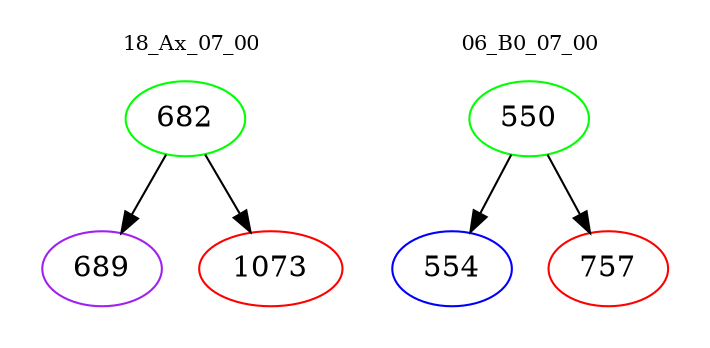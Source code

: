 digraph{
subgraph cluster_0 {
color = white
label = "18_Ax_07_00";
fontsize=10;
T0_682 [label="682", color="green"]
T0_682 -> T0_689 [color="black"]
T0_689 [label="689", color="purple"]
T0_682 -> T0_1073 [color="black"]
T0_1073 [label="1073", color="red"]
}
subgraph cluster_1 {
color = white
label = "06_B0_07_00";
fontsize=10;
T1_550 [label="550", color="green"]
T1_550 -> T1_554 [color="black"]
T1_554 [label="554", color="blue"]
T1_550 -> T1_757 [color="black"]
T1_757 [label="757", color="red"]
}
}
